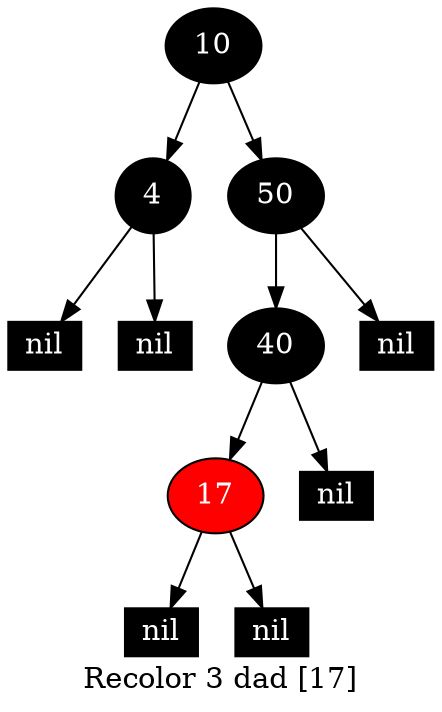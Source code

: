 digraph G {
    label="Recolor 3 dad [17]";
    node [width=0.5,fontcolor=white,style=filled];
    10 [fillcolor=black]
    10 -> 4
    10 -> 50
    4 [fillcolor=black]
    4 -> NULLl4
    NULLl4 [label="nil",width=0.3,height=0.2,shape=box,fillcolor=black]
    4 -> NULLr4
    NULLr4 [label="nil",width=0.3,height=0.2,shape=box,fillcolor=black]
    50 [fillcolor=black]
    50 -> 40
    50 -> NULLr50
    NULLr50 [label="nil",width=0.3,height=0.2,shape=box,fillcolor=black]
    40 [fillcolor=black]
    40 -> 17
    40 -> NULLr40
    NULLr40 [label="nil",width=0.3,height=0.2,shape=box,fillcolor=black]
    17 [fillcolor=red]
    17 -> NULLl17
    NULLl17 [label="nil",width=0.3,height=0.2,shape=box,fillcolor=black]
    17 -> NULLr17
    NULLr17 [label="nil",width=0.3,height=0.2,shape=box,fillcolor=black]
}
